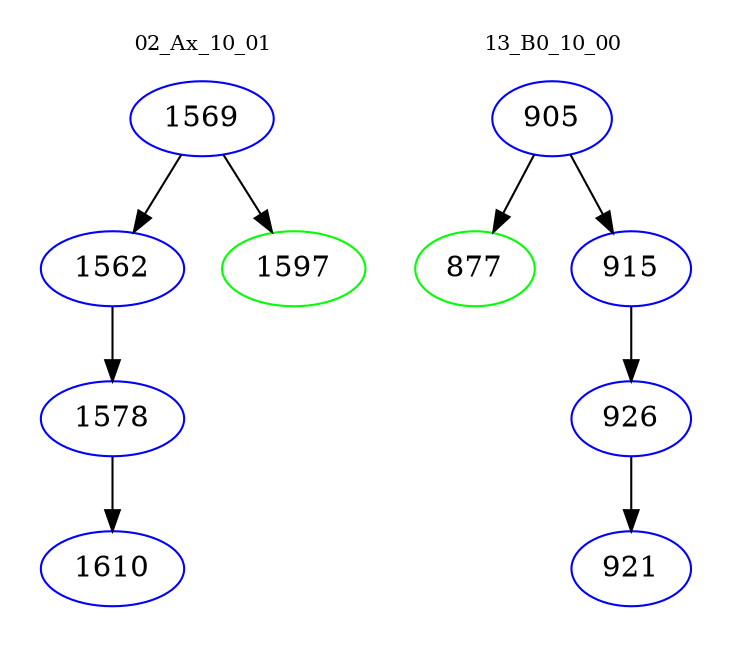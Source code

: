 digraph{
subgraph cluster_0 {
color = white
label = "02_Ax_10_01";
fontsize=10;
T0_1569 [label="1569", color="blue"]
T0_1569 -> T0_1562 [color="black"]
T0_1562 [label="1562", color="blue"]
T0_1562 -> T0_1578 [color="black"]
T0_1578 [label="1578", color="blue"]
T0_1578 -> T0_1610 [color="black"]
T0_1610 [label="1610", color="blue"]
T0_1569 -> T0_1597 [color="black"]
T0_1597 [label="1597", color="green"]
}
subgraph cluster_1 {
color = white
label = "13_B0_10_00";
fontsize=10;
T1_905 [label="905", color="blue"]
T1_905 -> T1_877 [color="black"]
T1_877 [label="877", color="green"]
T1_905 -> T1_915 [color="black"]
T1_915 [label="915", color="blue"]
T1_915 -> T1_926 [color="black"]
T1_926 [label="926", color="blue"]
T1_926 -> T1_921 [color="black"]
T1_921 [label="921", color="blue"]
}
}
